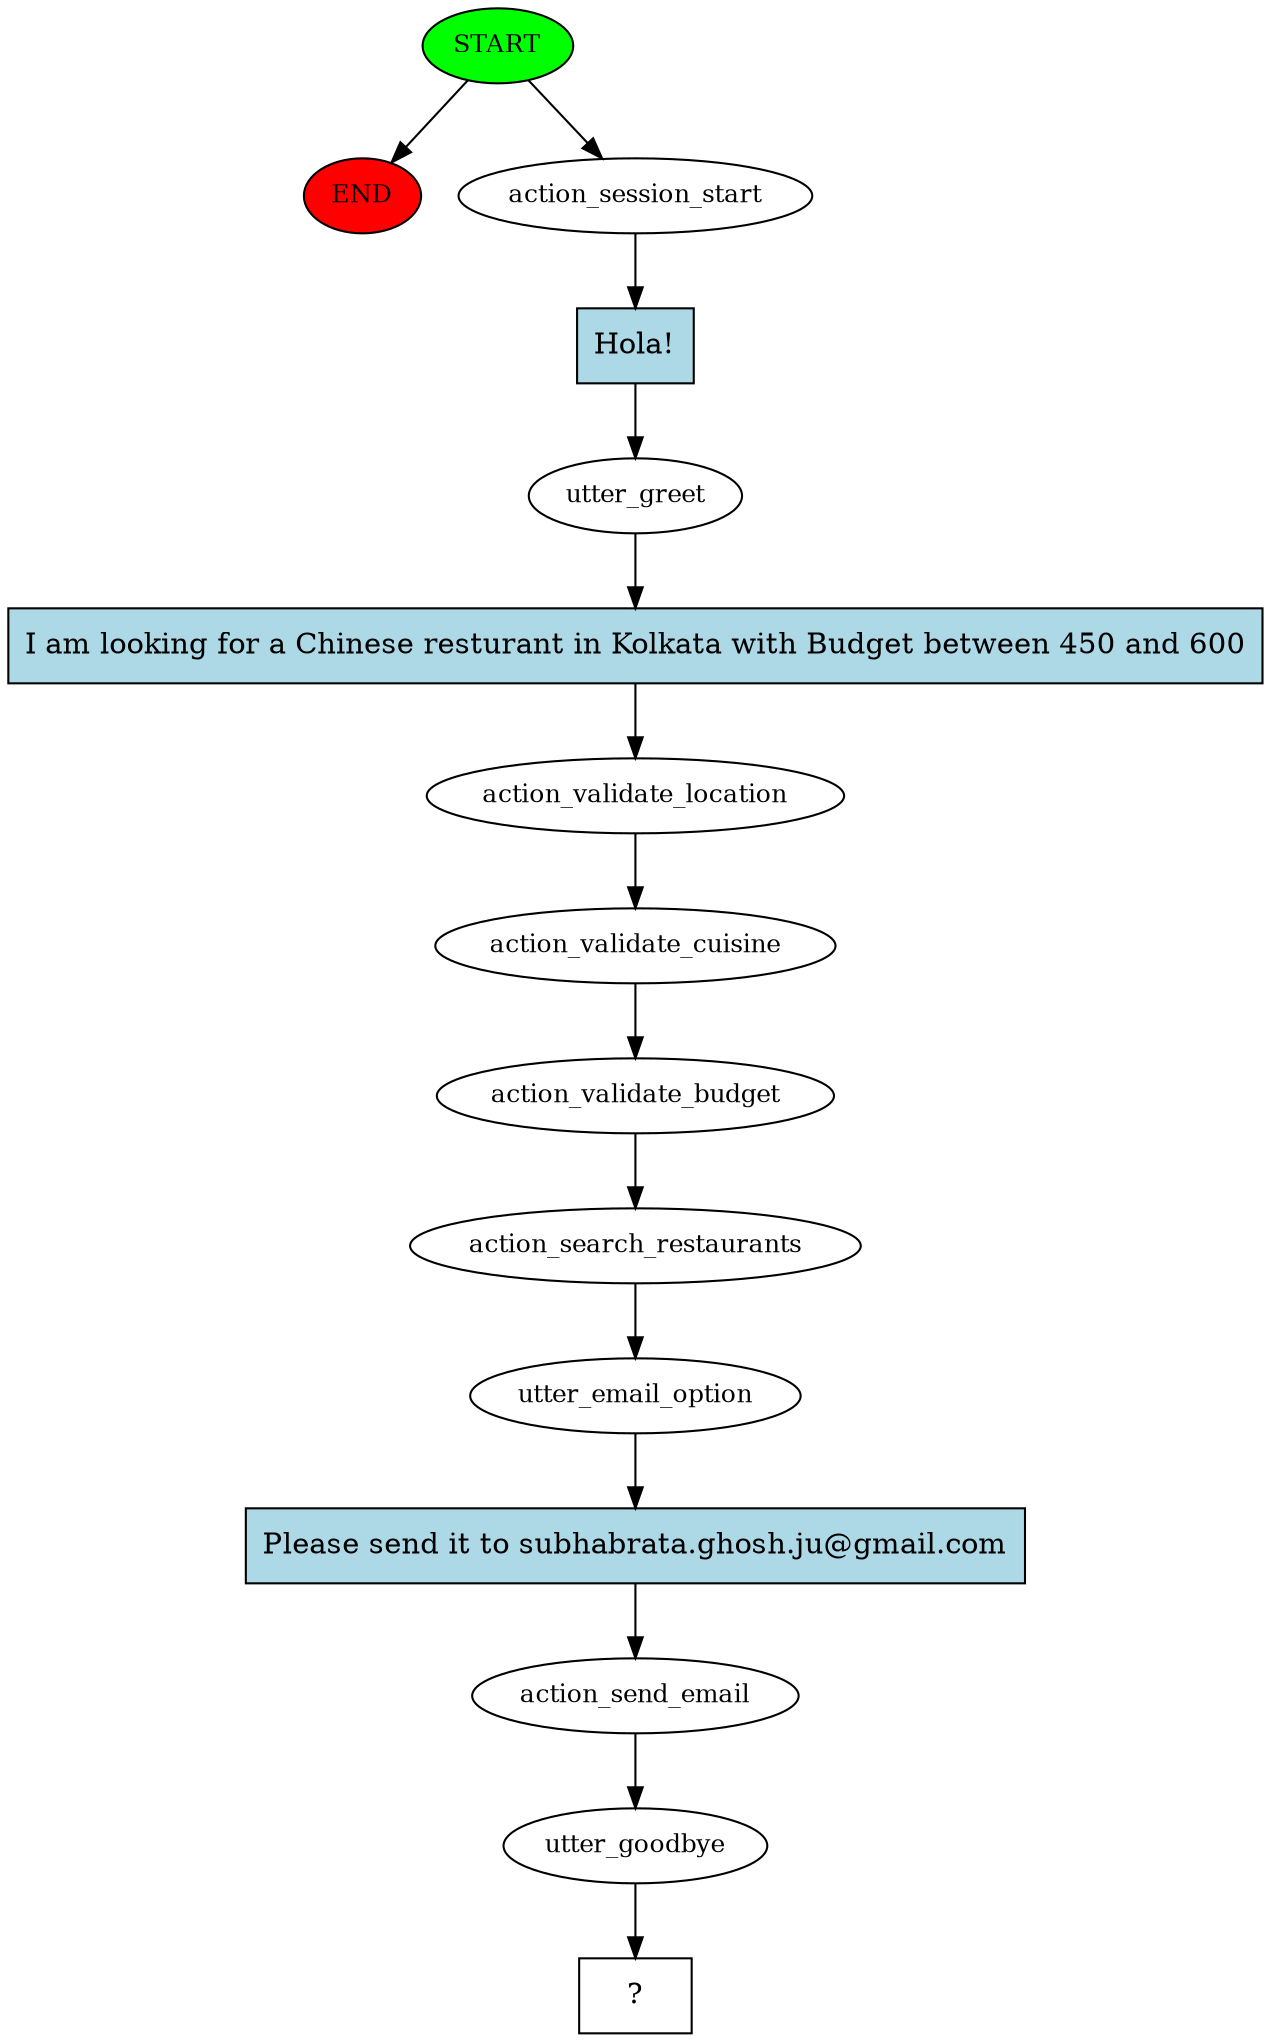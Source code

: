 digraph  {
0 [class="start active", fillcolor=green, fontsize=12, label=START, style=filled];
"-1" [class=end, fillcolor=red, fontsize=12, label=END, style=filled];
1 [class=active, fontsize=12, label=action_session_start];
2 [class=active, fontsize=12, label=utter_greet];
3 [class=active, fontsize=12, label=action_validate_location];
4 [class=active, fontsize=12, label=action_validate_cuisine];
5 [class=active, fontsize=12, label=action_validate_budget];
6 [class=active, fontsize=12, label=action_search_restaurants];
7 [class=active, fontsize=12, label=utter_email_option];
8 [class=active, fontsize=12, label=action_send_email];
9 [class=active, fontsize=12, label=utter_goodbye];
10 [class="intent dashed active", label="  ?  ", shape=rect];
11 [class="intent active", fillcolor=lightblue, label="Hola!", shape=rect, style=filled];
12 [class="intent active", fillcolor=lightblue, label="I am looking for a Chinese resturant in Kolkata with Budget between 450 and 600", shape=rect, style=filled];
13 [class="intent active", fillcolor=lightblue, label="Please send it to subhabrata.ghosh.ju@gmail.com", shape=rect, style=filled];
0 -> "-1"  [class="", key=NONE, label=""];
0 -> 1  [class=active, key=NONE, label=""];
1 -> 11  [class=active, key=0];
2 -> 12  [class=active, key=0];
3 -> 4  [class=active, key=NONE, label=""];
4 -> 5  [class=active, key=NONE, label=""];
5 -> 6  [class=active, key=NONE, label=""];
6 -> 7  [class=active, key=NONE, label=""];
7 -> 13  [class=active, key=0];
8 -> 9  [class=active, key=NONE, label=""];
9 -> 10  [class=active, key=NONE, label=""];
11 -> 2  [class=active, key=0];
12 -> 3  [class=active, key=0];
13 -> 8  [class=active, key=0];
}
